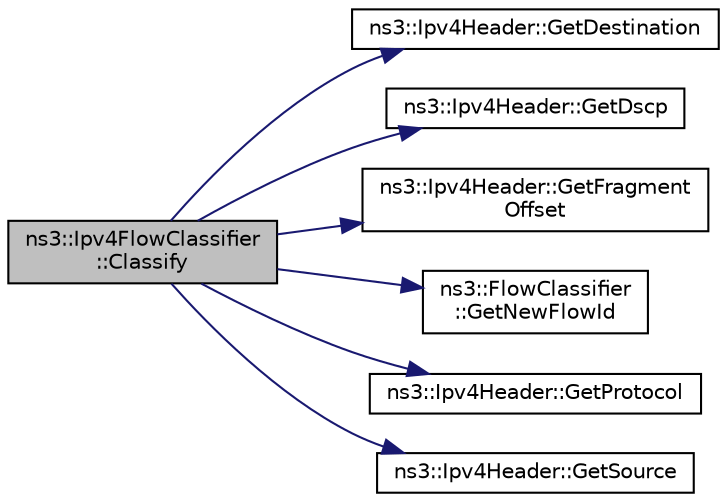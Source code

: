 digraph "ns3::Ipv4FlowClassifier::Classify"
{
 // LATEX_PDF_SIZE
  edge [fontname="Helvetica",fontsize="10",labelfontname="Helvetica",labelfontsize="10"];
  node [fontname="Helvetica",fontsize="10",shape=record];
  rankdir="LR";
  Node1 [label="ns3::Ipv4FlowClassifier\l::Classify",height=0.2,width=0.4,color="black", fillcolor="grey75", style="filled", fontcolor="black",tooltip="try to classify the packet into flow-id and packet-id"];
  Node1 -> Node2 [color="midnightblue",fontsize="10",style="solid",fontname="Helvetica"];
  Node2 [label="ns3::Ipv4Header::GetDestination",height=0.2,width=0.4,color="black", fillcolor="white", style="filled",URL="$classns3_1_1_ipv4_header.html#a85daf48f0effc6bce6cb5c66bf4e1576",tooltip=" "];
  Node1 -> Node3 [color="midnightblue",fontsize="10",style="solid",fontname="Helvetica"];
  Node3 [label="ns3::Ipv4Header::GetDscp",height=0.2,width=0.4,color="black", fillcolor="white", style="filled",URL="$classns3_1_1_ipv4_header.html#a05c18cd180e393048f86b217e9367787",tooltip=" "];
  Node1 -> Node4 [color="midnightblue",fontsize="10",style="solid",fontname="Helvetica"];
  Node4 [label="ns3::Ipv4Header::GetFragment\lOffset",height=0.2,width=0.4,color="black", fillcolor="white", style="filled",URL="$classns3_1_1_ipv4_header.html#a4fea9bed2db318e8884fa5f3f7621396",tooltip=" "];
  Node1 -> Node5 [color="midnightblue",fontsize="10",style="solid",fontname="Helvetica"];
  Node5 [label="ns3::FlowClassifier\l::GetNewFlowId",height=0.2,width=0.4,color="black", fillcolor="white", style="filled",URL="$classns3_1_1_flow_classifier.html#a5469e94282efde8b8212e20995c6cccd",tooltip="Returns a new, unique Flow Identifier."];
  Node1 -> Node6 [color="midnightblue",fontsize="10",style="solid",fontname="Helvetica"];
  Node6 [label="ns3::Ipv4Header::GetProtocol",height=0.2,width=0.4,color="black", fillcolor="white", style="filled",URL="$classns3_1_1_ipv4_header.html#aaf3abd54e2860340d02ca53516ea3b96",tooltip=" "];
  Node1 -> Node7 [color="midnightblue",fontsize="10",style="solid",fontname="Helvetica"];
  Node7 [label="ns3::Ipv4Header::GetSource",height=0.2,width=0.4,color="black", fillcolor="white", style="filled",URL="$classns3_1_1_ipv4_header.html#a542b0328f3ab54ae39d56cdc24f8403f",tooltip=" "];
}
